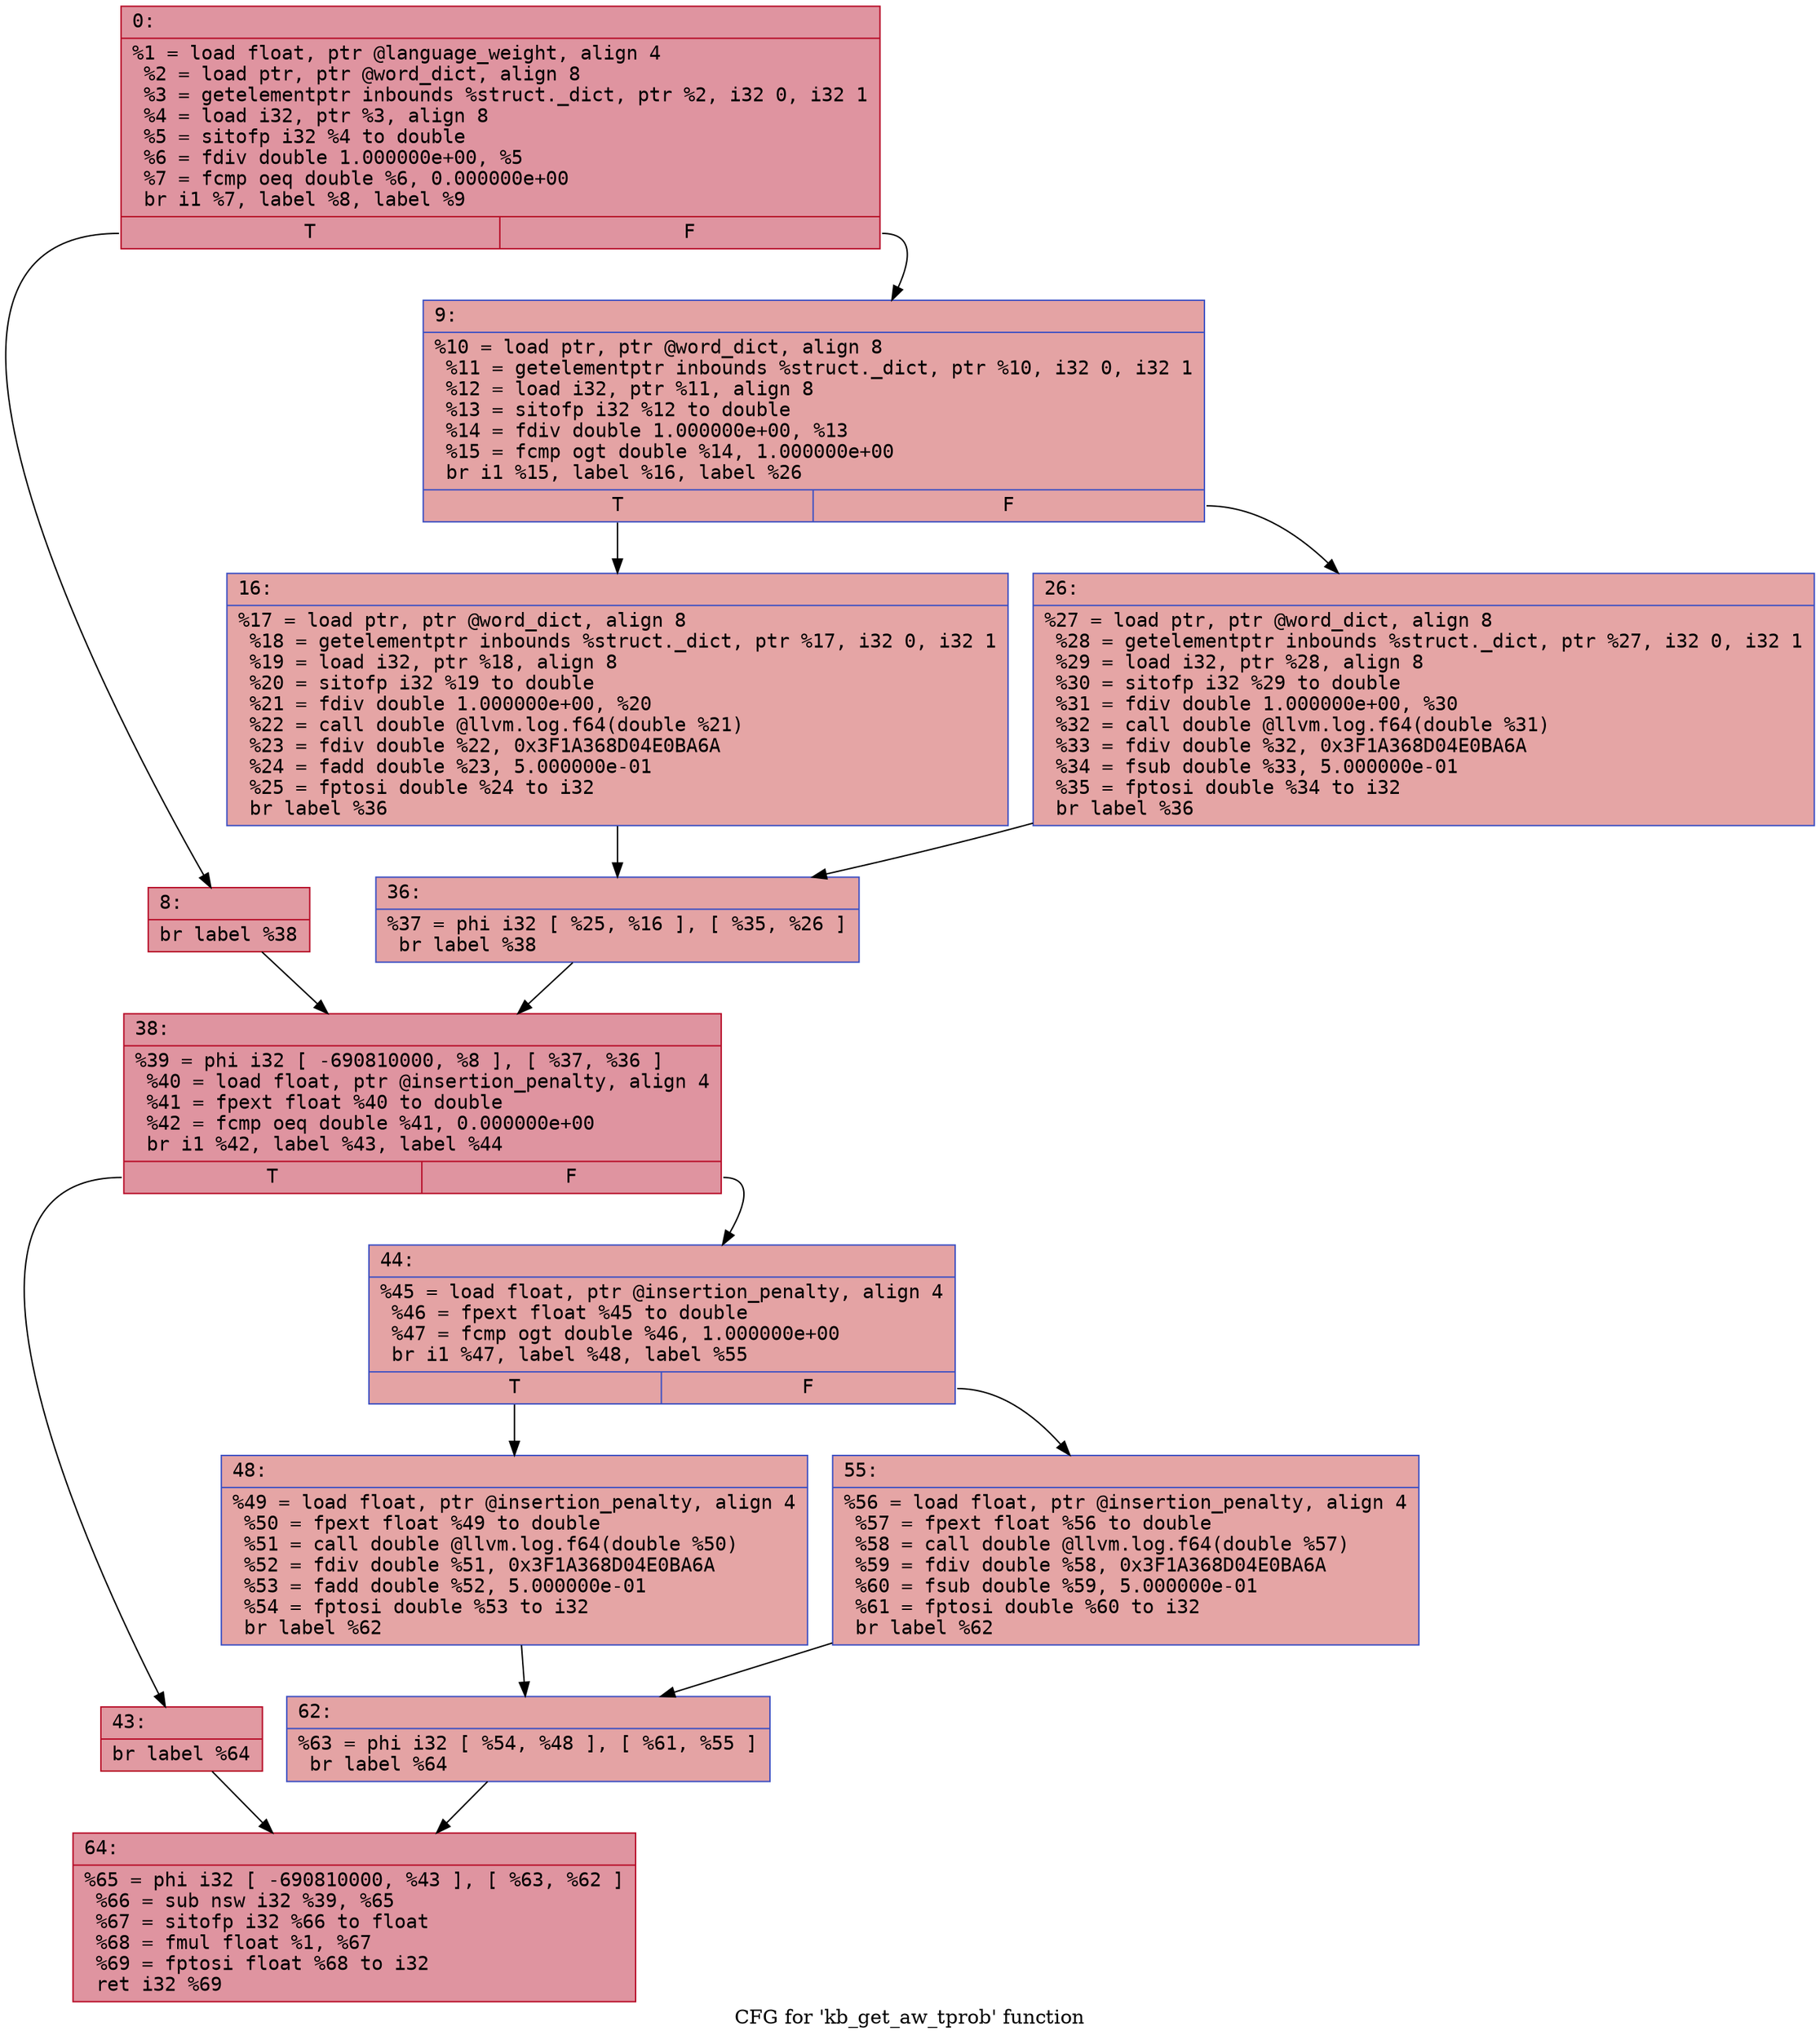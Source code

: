 digraph "CFG for 'kb_get_aw_tprob' function" {
	label="CFG for 'kb_get_aw_tprob' function";

	Node0x600002a8ba20 [shape=record,color="#b70d28ff", style=filled, fillcolor="#b70d2870" fontname="Courier",label="{0:\l|  %1 = load float, ptr @language_weight, align 4\l  %2 = load ptr, ptr @word_dict, align 8\l  %3 = getelementptr inbounds %struct._dict, ptr %2, i32 0, i32 1\l  %4 = load i32, ptr %3, align 8\l  %5 = sitofp i32 %4 to double\l  %6 = fdiv double 1.000000e+00, %5\l  %7 = fcmp oeq double %6, 0.000000e+00\l  br i1 %7, label %8, label %9\l|{<s0>T|<s1>F}}"];
	Node0x600002a8ba20:s0 -> Node0x600002a8ba70[tooltip="0 -> 8\nProbability 62.50%" ];
	Node0x600002a8ba20:s1 -> Node0x600002a8bac0[tooltip="0 -> 9\nProbability 37.50%" ];
	Node0x600002a8ba70 [shape=record,color="#b70d28ff", style=filled, fillcolor="#bb1b2c70" fontname="Courier",label="{8:\l|  br label %38\l}"];
	Node0x600002a8ba70 -> Node0x600002a8bc00[tooltip="8 -> 38\nProbability 100.00%" ];
	Node0x600002a8bac0 [shape=record,color="#3d50c3ff", style=filled, fillcolor="#c32e3170" fontname="Courier",label="{9:\l|  %10 = load ptr, ptr @word_dict, align 8\l  %11 = getelementptr inbounds %struct._dict, ptr %10, i32 0, i32 1\l  %12 = load i32, ptr %11, align 8\l  %13 = sitofp i32 %12 to double\l  %14 = fdiv double 1.000000e+00, %13\l  %15 = fcmp ogt double %14, 1.000000e+00\l  br i1 %15, label %16, label %26\l|{<s0>T|<s1>F}}"];
	Node0x600002a8bac0:s0 -> Node0x600002a8bb10[tooltip="9 -> 16\nProbability 50.00%" ];
	Node0x600002a8bac0:s1 -> Node0x600002a8bb60[tooltip="9 -> 26\nProbability 50.00%" ];
	Node0x600002a8bb10 [shape=record,color="#3d50c3ff", style=filled, fillcolor="#c5333470" fontname="Courier",label="{16:\l|  %17 = load ptr, ptr @word_dict, align 8\l  %18 = getelementptr inbounds %struct._dict, ptr %17, i32 0, i32 1\l  %19 = load i32, ptr %18, align 8\l  %20 = sitofp i32 %19 to double\l  %21 = fdiv double 1.000000e+00, %20\l  %22 = call double @llvm.log.f64(double %21)\l  %23 = fdiv double %22, 0x3F1A368D04E0BA6A\l  %24 = fadd double %23, 5.000000e-01\l  %25 = fptosi double %24 to i32\l  br label %36\l}"];
	Node0x600002a8bb10 -> Node0x600002a8bbb0[tooltip="16 -> 36\nProbability 100.00%" ];
	Node0x600002a8bb60 [shape=record,color="#3d50c3ff", style=filled, fillcolor="#c5333470" fontname="Courier",label="{26:\l|  %27 = load ptr, ptr @word_dict, align 8\l  %28 = getelementptr inbounds %struct._dict, ptr %27, i32 0, i32 1\l  %29 = load i32, ptr %28, align 8\l  %30 = sitofp i32 %29 to double\l  %31 = fdiv double 1.000000e+00, %30\l  %32 = call double @llvm.log.f64(double %31)\l  %33 = fdiv double %32, 0x3F1A368D04E0BA6A\l  %34 = fsub double %33, 5.000000e-01\l  %35 = fptosi double %34 to i32\l  br label %36\l}"];
	Node0x600002a8bb60 -> Node0x600002a8bbb0[tooltip="26 -> 36\nProbability 100.00%" ];
	Node0x600002a8bbb0 [shape=record,color="#3d50c3ff", style=filled, fillcolor="#c32e3170" fontname="Courier",label="{36:\l|  %37 = phi i32 [ %25, %16 ], [ %35, %26 ]\l  br label %38\l}"];
	Node0x600002a8bbb0 -> Node0x600002a8bc00[tooltip="36 -> 38\nProbability 100.00%" ];
	Node0x600002a8bc00 [shape=record,color="#b70d28ff", style=filled, fillcolor="#b70d2870" fontname="Courier",label="{38:\l|  %39 = phi i32 [ -690810000, %8 ], [ %37, %36 ]\l  %40 = load float, ptr @insertion_penalty, align 4\l  %41 = fpext float %40 to double\l  %42 = fcmp oeq double %41, 0.000000e+00\l  br i1 %42, label %43, label %44\l|{<s0>T|<s1>F}}"];
	Node0x600002a8bc00:s0 -> Node0x600002a8bc50[tooltip="38 -> 43\nProbability 62.50%" ];
	Node0x600002a8bc00:s1 -> Node0x600002a8bca0[tooltip="38 -> 44\nProbability 37.50%" ];
	Node0x600002a8bc50 [shape=record,color="#b70d28ff", style=filled, fillcolor="#bb1b2c70" fontname="Courier",label="{43:\l|  br label %64\l}"];
	Node0x600002a8bc50 -> Node0x600002a8bde0[tooltip="43 -> 64\nProbability 100.00%" ];
	Node0x600002a8bca0 [shape=record,color="#3d50c3ff", style=filled, fillcolor="#c32e3170" fontname="Courier",label="{44:\l|  %45 = load float, ptr @insertion_penalty, align 4\l  %46 = fpext float %45 to double\l  %47 = fcmp ogt double %46, 1.000000e+00\l  br i1 %47, label %48, label %55\l|{<s0>T|<s1>F}}"];
	Node0x600002a8bca0:s0 -> Node0x600002a8bcf0[tooltip="44 -> 48\nProbability 50.00%" ];
	Node0x600002a8bca0:s1 -> Node0x600002a8bd40[tooltip="44 -> 55\nProbability 50.00%" ];
	Node0x600002a8bcf0 [shape=record,color="#3d50c3ff", style=filled, fillcolor="#c5333470" fontname="Courier",label="{48:\l|  %49 = load float, ptr @insertion_penalty, align 4\l  %50 = fpext float %49 to double\l  %51 = call double @llvm.log.f64(double %50)\l  %52 = fdiv double %51, 0x3F1A368D04E0BA6A\l  %53 = fadd double %52, 5.000000e-01\l  %54 = fptosi double %53 to i32\l  br label %62\l}"];
	Node0x600002a8bcf0 -> Node0x600002a8bd90[tooltip="48 -> 62\nProbability 100.00%" ];
	Node0x600002a8bd40 [shape=record,color="#3d50c3ff", style=filled, fillcolor="#c5333470" fontname="Courier",label="{55:\l|  %56 = load float, ptr @insertion_penalty, align 4\l  %57 = fpext float %56 to double\l  %58 = call double @llvm.log.f64(double %57)\l  %59 = fdiv double %58, 0x3F1A368D04E0BA6A\l  %60 = fsub double %59, 5.000000e-01\l  %61 = fptosi double %60 to i32\l  br label %62\l}"];
	Node0x600002a8bd40 -> Node0x600002a8bd90[tooltip="55 -> 62\nProbability 100.00%" ];
	Node0x600002a8bd90 [shape=record,color="#3d50c3ff", style=filled, fillcolor="#c32e3170" fontname="Courier",label="{62:\l|  %63 = phi i32 [ %54, %48 ], [ %61, %55 ]\l  br label %64\l}"];
	Node0x600002a8bd90 -> Node0x600002a8bde0[tooltip="62 -> 64\nProbability 100.00%" ];
	Node0x600002a8bde0 [shape=record,color="#b70d28ff", style=filled, fillcolor="#b70d2870" fontname="Courier",label="{64:\l|  %65 = phi i32 [ -690810000, %43 ], [ %63, %62 ]\l  %66 = sub nsw i32 %39, %65\l  %67 = sitofp i32 %66 to float\l  %68 = fmul float %1, %67\l  %69 = fptosi float %68 to i32\l  ret i32 %69\l}"];
}
